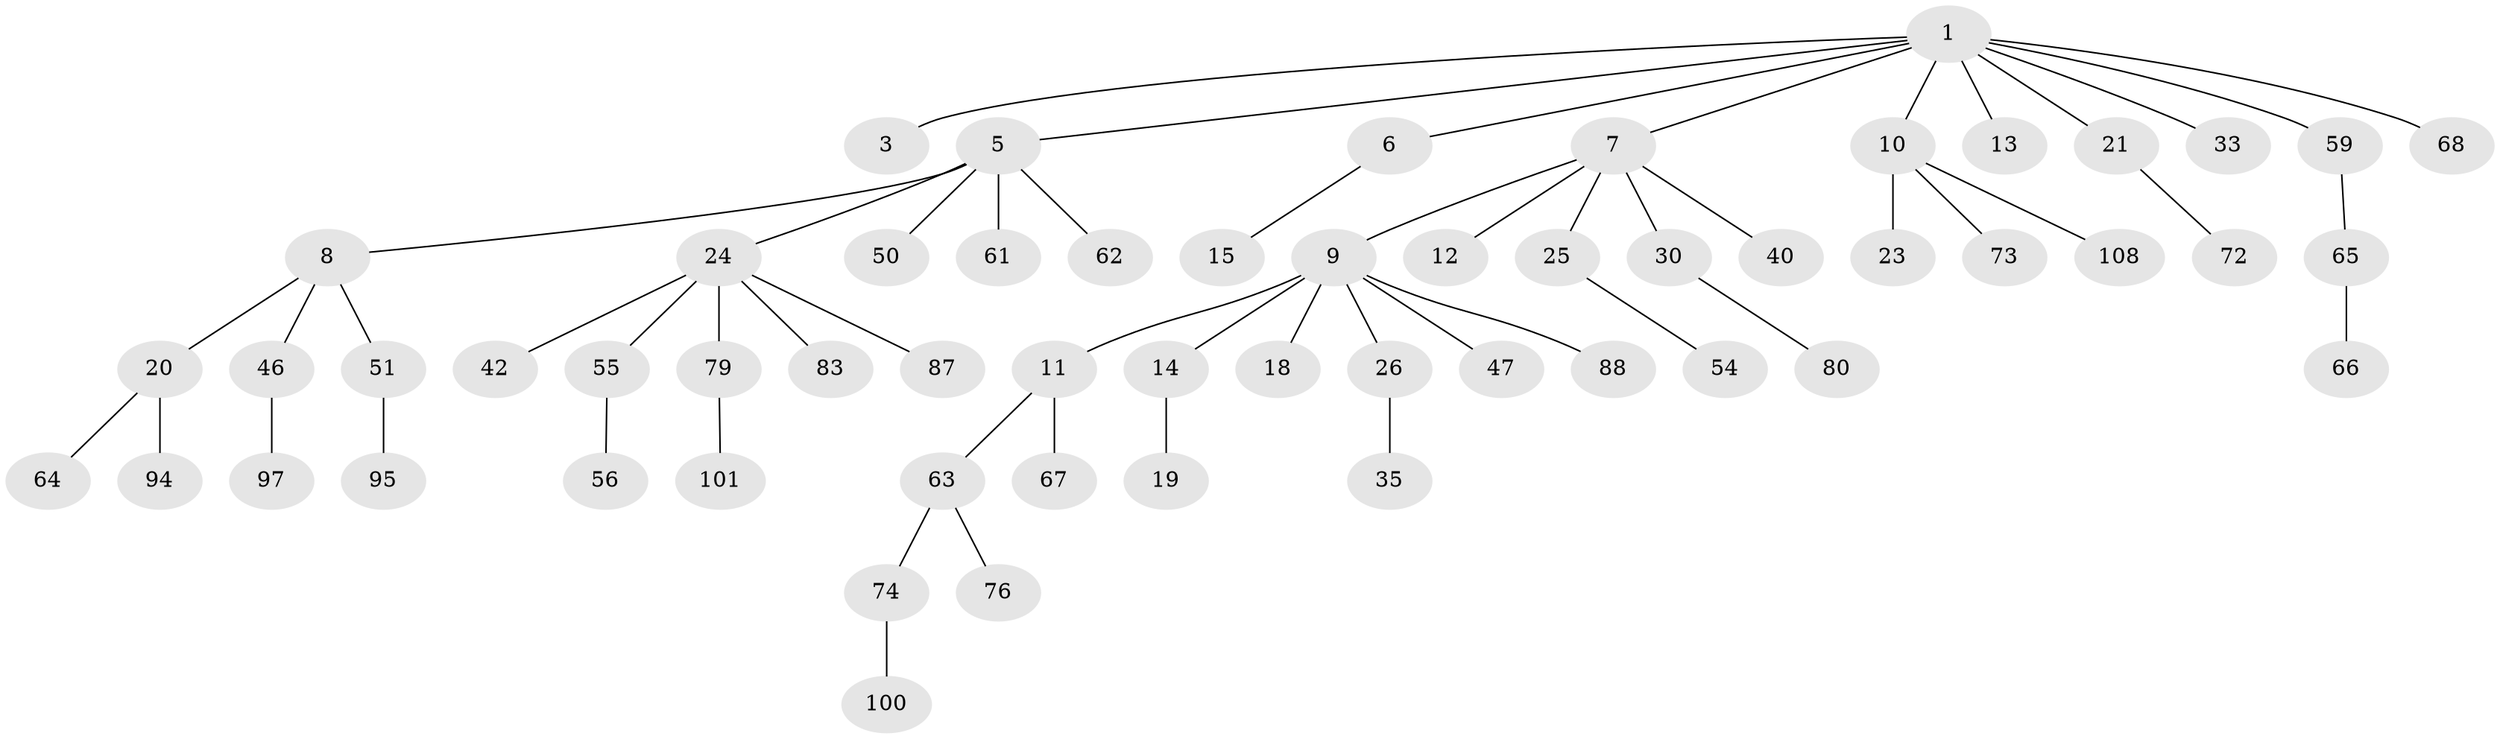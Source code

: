 // original degree distribution, {6: 0.02608695652173913, 5: 0.02608695652173913, 4: 0.05217391304347826, 2: 0.24347826086956523, 7: 0.008695652173913044, 1: 0.4956521739130435, 3: 0.14782608695652175}
// Generated by graph-tools (version 1.1) at 2025/15/03/09/25 04:15:34]
// undirected, 57 vertices, 56 edges
graph export_dot {
graph [start="1"]
  node [color=gray90,style=filled];
  1 [super="+2+4"];
  3 [super="+27+39+104"];
  5;
  6;
  7;
  8;
  9;
  10;
  11 [super="+28"];
  12;
  13 [super="+58+77"];
  14 [super="+109+113"];
  15 [super="+105+69"];
  18 [super="+22"];
  19 [super="+102"];
  20 [super="+53+36+29"];
  21 [super="+48"];
  23;
  24 [super="+31+71+34"];
  25 [super="+44"];
  26 [super="+57"];
  30 [super="+45"];
  33 [super="+70"];
  35 [super="+89"];
  40 [super="+85+112"];
  42;
  46 [super="+75"];
  47 [super="+107"];
  50;
  51;
  54;
  55;
  56;
  59 [super="+84"];
  61;
  62 [super="+92"];
  63;
  64;
  65;
  66;
  67;
  68;
  72;
  73;
  74;
  76 [super="+78"];
  79;
  80;
  83;
  87;
  88 [super="+106+96"];
  94;
  95;
  97;
  100;
  101;
  108;
  1 -- 7;
  1 -- 10;
  1 -- 13;
  1 -- 21;
  1 -- 33;
  1 -- 3;
  1 -- 6;
  1 -- 59;
  1 -- 68;
  1 -- 5;
  5 -- 8;
  5 -- 24;
  5 -- 50;
  5 -- 61;
  5 -- 62;
  6 -- 15;
  7 -- 9;
  7 -- 12;
  7 -- 25;
  7 -- 30;
  7 -- 40;
  8 -- 20;
  8 -- 46;
  8 -- 51;
  9 -- 11;
  9 -- 14;
  9 -- 18;
  9 -- 26;
  9 -- 47;
  9 -- 88;
  10 -- 23;
  10 -- 73;
  10 -- 108;
  11 -- 67;
  11 -- 63;
  14 -- 19;
  20 -- 64;
  20 -- 94;
  21 -- 72;
  24 -- 42;
  24 -- 79;
  24 -- 87;
  24 -- 83;
  24 -- 55;
  25 -- 54;
  26 -- 35;
  30 -- 80;
  46 -- 97;
  51 -- 95;
  55 -- 56;
  59 -- 65;
  63 -- 74;
  63 -- 76;
  65 -- 66;
  74 -- 100;
  79 -- 101;
}
